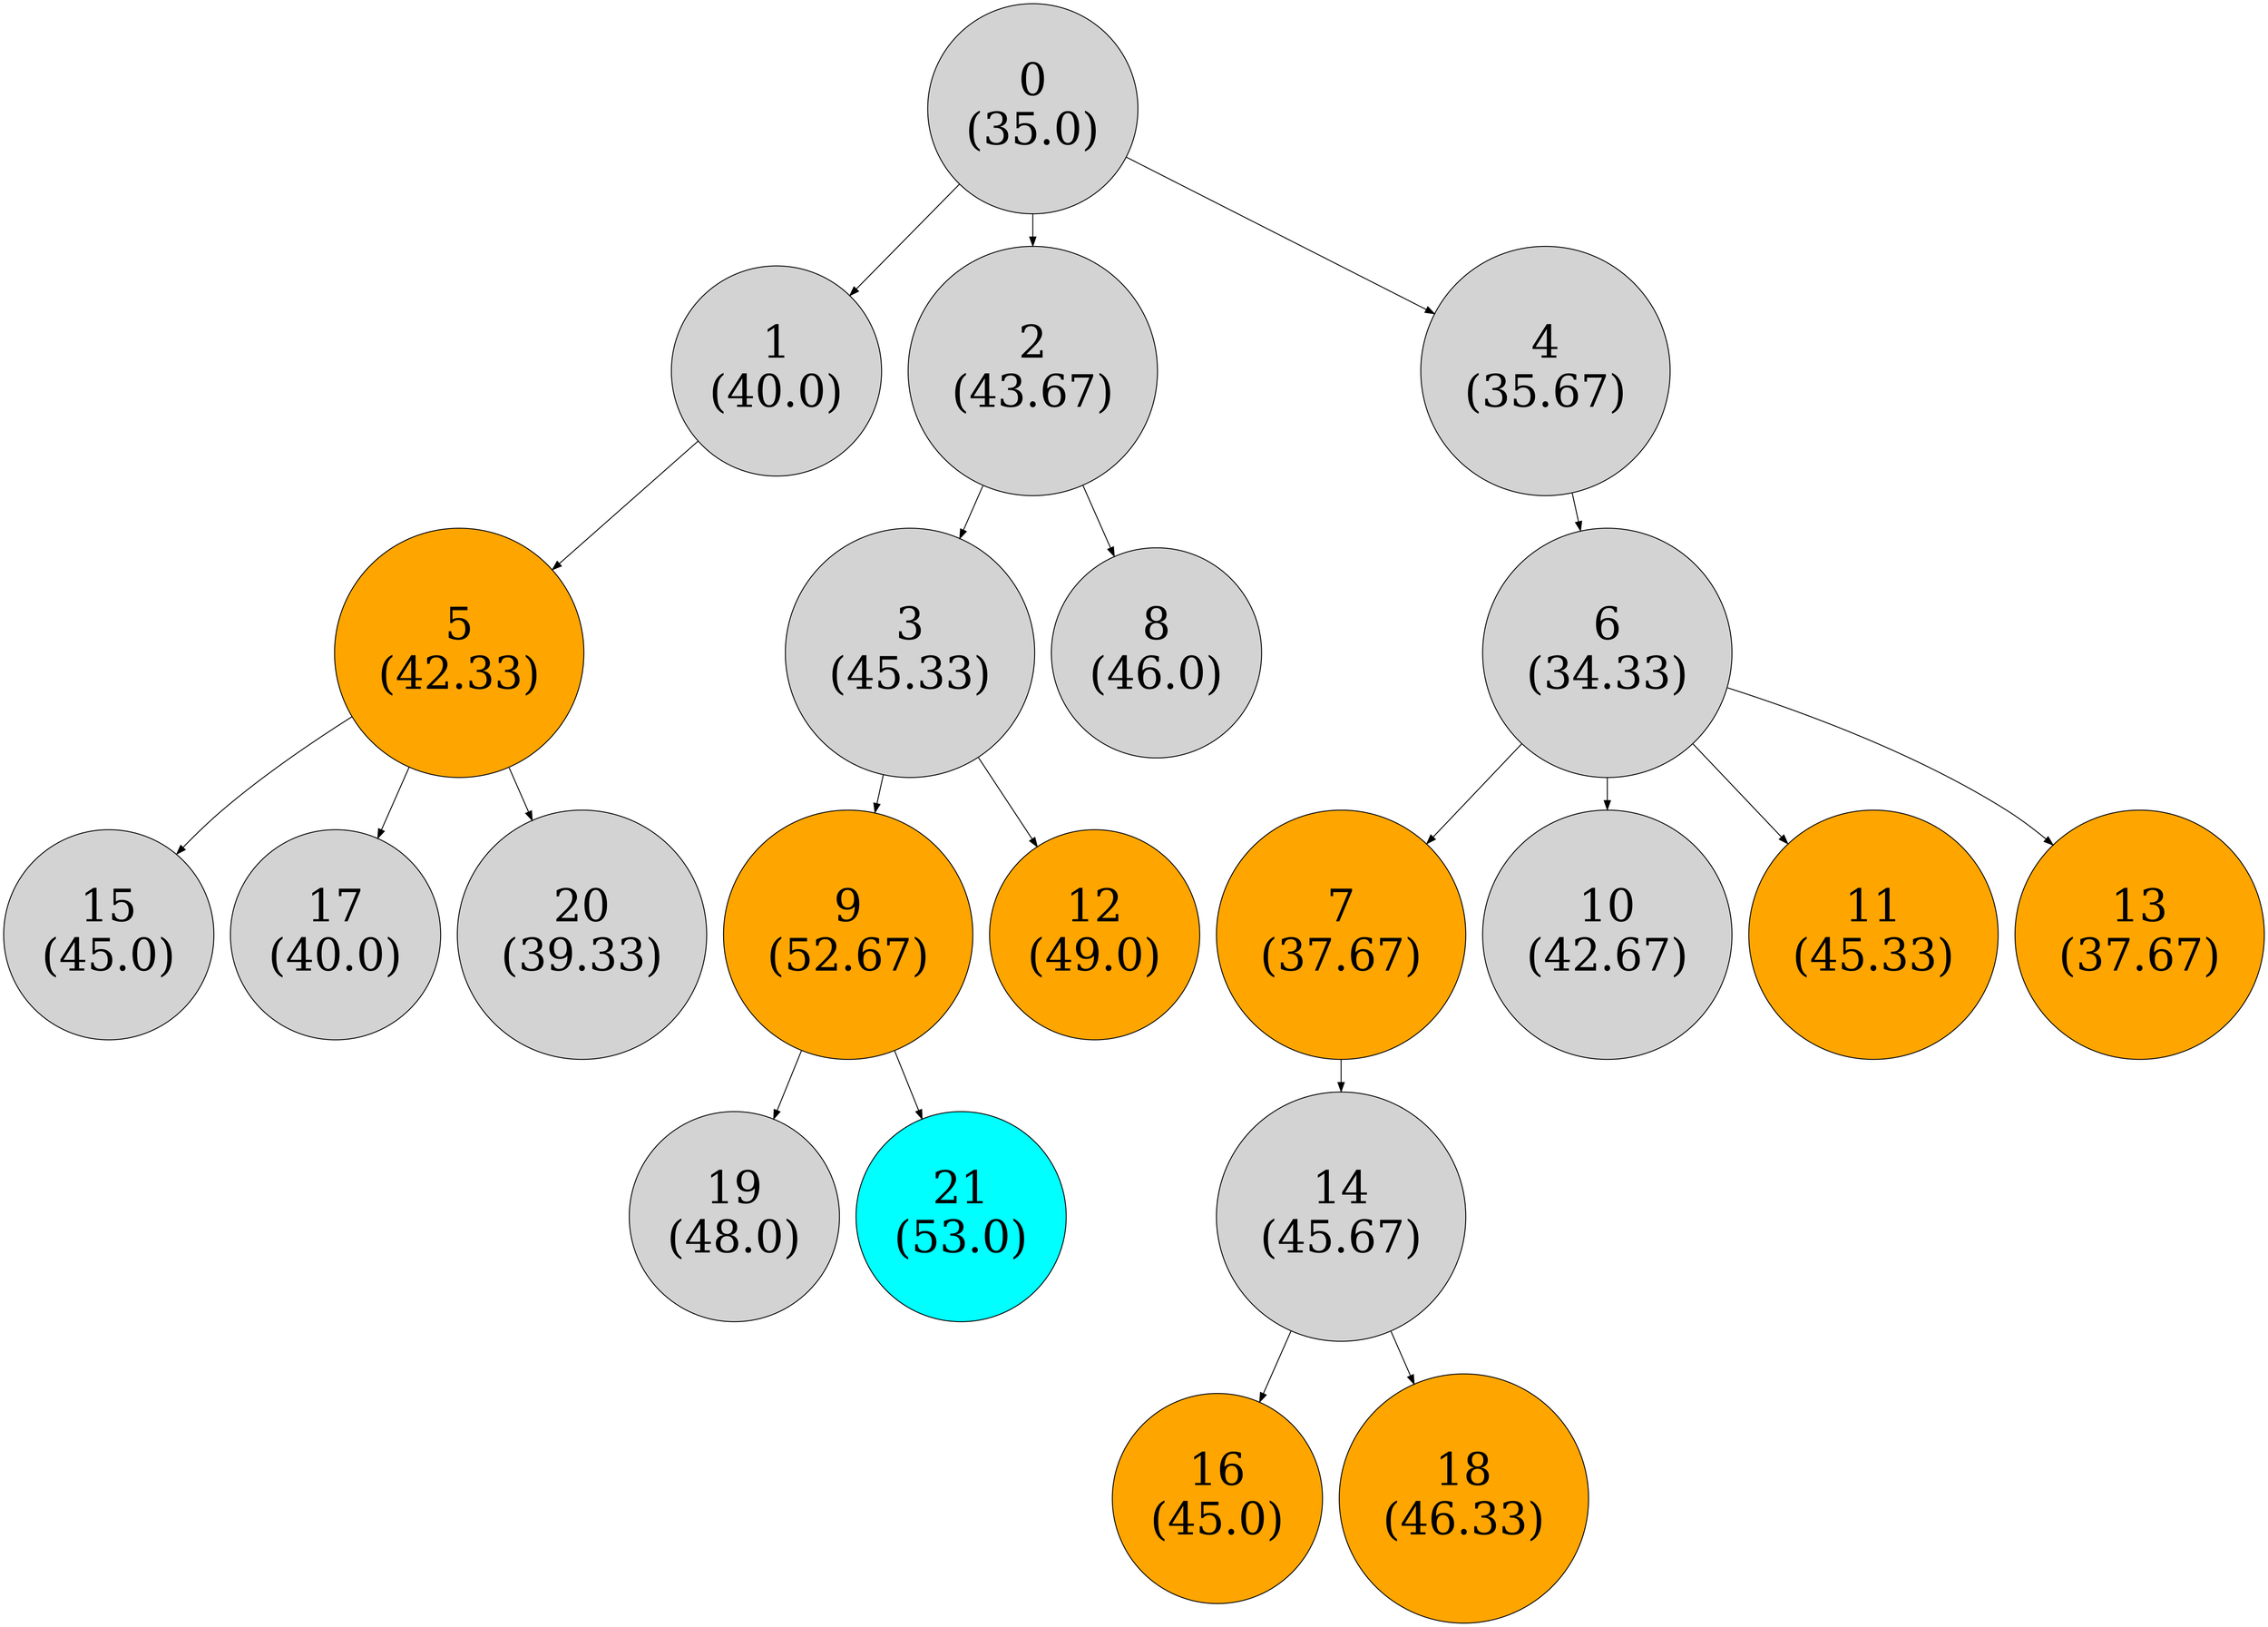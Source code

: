 digraph G {
    node [style=filled, shape=circle, fontsize=50];
    0 [label="0\n(35.0)"];
    1 [label="1\n(40.0)"];
    2 [label="2\n(43.67)"];
    3 [label="3\n(45.33)"];
    4 [label="4\n(35.67)"];
    5 [label="5\n(42.33)", fillcolor=orange, fontcolor=black];
    6 [label="6\n(34.33)"];
    7 [label="7\n(37.67)", fillcolor=orange, fontcolor=black];
    8 [label="8\n(46.0)"];
    9 [label="9\n(52.67)", fillcolor=orange, fontcolor=black];
    10 [label="10\n(42.67)"];
    11 [label="11\n(45.33)", fillcolor=orange, fontcolor=black];
    12 [label="12\n(49.0)", fillcolor=orange, fontcolor=black];
    13 [label="13\n(37.67)", fillcolor=orange, fontcolor=black];
    14 [label="14\n(45.67)"];
    15 [label="15\n(45.0)"];
    16 [label="16\n(45.0)", fillcolor=orange, fontcolor=black];
    17 [label="17\n(40.0)"];
    18 [label="18\n(46.33)", fillcolor=orange, fontcolor=black];
    19 [label="19\n(48.0)"];
    20 [label="20\n(39.33)"];
    21 [label="21\n(53.0)", fillcolor=cyan, fontcolor=black];
    0 -> 1;
    0 -> 2;
    2 -> 3;
    0 -> 4;
    1 -> 5;
    4 -> 6;
    6 -> 7;
    2 -> 8;
    3 -> 9;
    6 -> 10;
    6 -> 11;
    3 -> 12;
    6 -> 13;
    7 -> 14;
    5 -> 15;
    14 -> 16;
    5 -> 17;
    14 -> 18;
    9 -> 19;
    5 -> 20;
    9 -> 21;
}